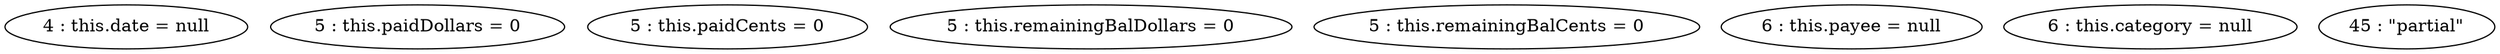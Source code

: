 digraph G {
"4 : this.date = null"
"5 : this.paidDollars = 0"
"5 : this.paidCents = 0"
"5 : this.remainingBalDollars = 0"
"5 : this.remainingBalCents = 0"
"6 : this.payee = null"
"6 : this.category = null"
"45 : \"partial\""
}